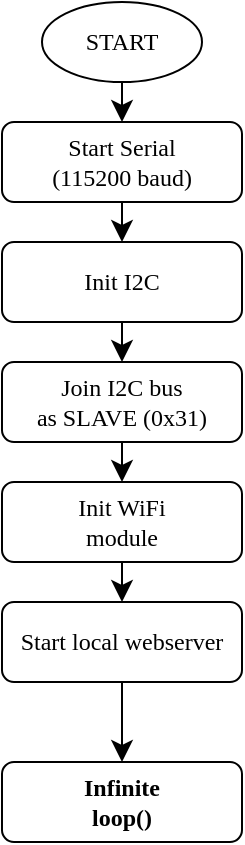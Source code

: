 <mxfile version="21.3.7" type="device">
  <diagram name="Page-1" id="bfn0fZ-irHN9iNtzZczI">
    <mxGraphModel dx="1585" dy="1112" grid="1" gridSize="5" guides="1" tooltips="1" connect="1" arrows="1" fold="1" page="0" pageScale="1" pageWidth="1169" pageHeight="827" math="0" shadow="0">
      <root>
        <mxCell id="0" />
        <mxCell id="1" parent="0" />
        <mxCell id="fBMT8fSlZUNq6wW_new5-6" style="edgeStyle=none;curved=1;rounded=0;orthogonalLoop=1;jettySize=auto;html=1;fontSize=12;startSize=8;endSize=8;" edge="1" parent="1" source="fBMT8fSlZUNq6wW_new5-1" target="fBMT8fSlZUNq6wW_new5-3">
          <mxGeometry relative="1" as="geometry" />
        </mxCell>
        <mxCell id="fBMT8fSlZUNq6wW_new5-1" value="Start Serial&lt;br style=&quot;font-size: 12px;&quot;&gt;(115200 baud)" style="rounded=1;whiteSpace=wrap;html=1;fontSize=12;fontFamily=Iosevka;" vertex="1" parent="1">
          <mxGeometry x="-120" y="-80" width="120" height="40" as="geometry" />
        </mxCell>
        <mxCell id="fBMT8fSlZUNq6wW_new5-5" style="edgeStyle=none;curved=1;rounded=0;orthogonalLoop=1;jettySize=auto;html=1;fontSize=12;startSize=8;endSize=8;" edge="1" parent="1" source="fBMT8fSlZUNq6wW_new5-2" target="fBMT8fSlZUNq6wW_new5-1">
          <mxGeometry relative="1" as="geometry" />
        </mxCell>
        <mxCell id="fBMT8fSlZUNq6wW_new5-2" value="START" style="ellipse;whiteSpace=wrap;html=1;fontSize=12;fontFamily=Iosevka;" vertex="1" parent="1">
          <mxGeometry x="-100" y="-140" width="80" height="40" as="geometry" />
        </mxCell>
        <mxCell id="fBMT8fSlZUNq6wW_new5-7" style="edgeStyle=none;curved=1;rounded=0;orthogonalLoop=1;jettySize=auto;html=1;fontSize=12;startSize=8;endSize=8;" edge="1" parent="1" source="fBMT8fSlZUNq6wW_new5-3" target="fBMT8fSlZUNq6wW_new5-4">
          <mxGeometry relative="1" as="geometry" />
        </mxCell>
        <mxCell id="fBMT8fSlZUNq6wW_new5-3" value="Init I2C" style="rounded=1;whiteSpace=wrap;html=1;fontSize=12;fontFamily=Iosevka;" vertex="1" parent="1">
          <mxGeometry x="-120" y="-20" width="120" height="40" as="geometry" />
        </mxCell>
        <mxCell id="fBMT8fSlZUNq6wW_new5-9" style="edgeStyle=none;curved=1;rounded=0;orthogonalLoop=1;jettySize=auto;html=1;fontSize=12;startSize=8;endSize=8;" edge="1" parent="1" source="fBMT8fSlZUNq6wW_new5-4" target="fBMT8fSlZUNq6wW_new5-8">
          <mxGeometry relative="1" as="geometry" />
        </mxCell>
        <mxCell id="fBMT8fSlZUNq6wW_new5-4" value="Join I2C bus&lt;br&gt;as SLAVE (0x31)" style="rounded=1;whiteSpace=wrap;html=1;fontSize=12;fontFamily=Iosevka;" vertex="1" parent="1">
          <mxGeometry x="-120" y="40" width="120" height="40" as="geometry" />
        </mxCell>
        <mxCell id="fBMT8fSlZUNq6wW_new5-11" style="edgeStyle=none;curved=1;rounded=0;orthogonalLoop=1;jettySize=auto;html=1;fontSize=12;startSize=8;endSize=8;" edge="1" parent="1" source="fBMT8fSlZUNq6wW_new5-8" target="fBMT8fSlZUNq6wW_new5-10">
          <mxGeometry relative="1" as="geometry" />
        </mxCell>
        <mxCell id="fBMT8fSlZUNq6wW_new5-8" value="Init WiFi&lt;br&gt;module" style="rounded=1;whiteSpace=wrap;html=1;fontSize=12;fontFamily=Iosevka;" vertex="1" parent="1">
          <mxGeometry x="-120" y="100" width="120" height="40" as="geometry" />
        </mxCell>
        <mxCell id="fBMT8fSlZUNq6wW_new5-13" style="edgeStyle=none;curved=1;rounded=0;orthogonalLoop=1;jettySize=auto;html=1;fontSize=12;startSize=8;endSize=8;" edge="1" parent="1" source="fBMT8fSlZUNq6wW_new5-10" target="fBMT8fSlZUNq6wW_new5-12">
          <mxGeometry relative="1" as="geometry" />
        </mxCell>
        <mxCell id="fBMT8fSlZUNq6wW_new5-10" value="Start local webserver" style="rounded=1;whiteSpace=wrap;html=1;fontSize=12;fontFamily=Iosevka;" vertex="1" parent="1">
          <mxGeometry x="-120" y="160" width="120" height="40" as="geometry" />
        </mxCell>
        <mxCell id="fBMT8fSlZUNq6wW_new5-12" value="&lt;b&gt;Infinite&lt;br&gt;loop()&lt;br&gt;&lt;/b&gt;" style="rounded=1;whiteSpace=wrap;html=1;fontSize=12;fontFamily=Iosevka;" vertex="1" parent="1">
          <mxGeometry x="-120" y="240" width="120" height="40" as="geometry" />
        </mxCell>
      </root>
    </mxGraphModel>
  </diagram>
</mxfile>
